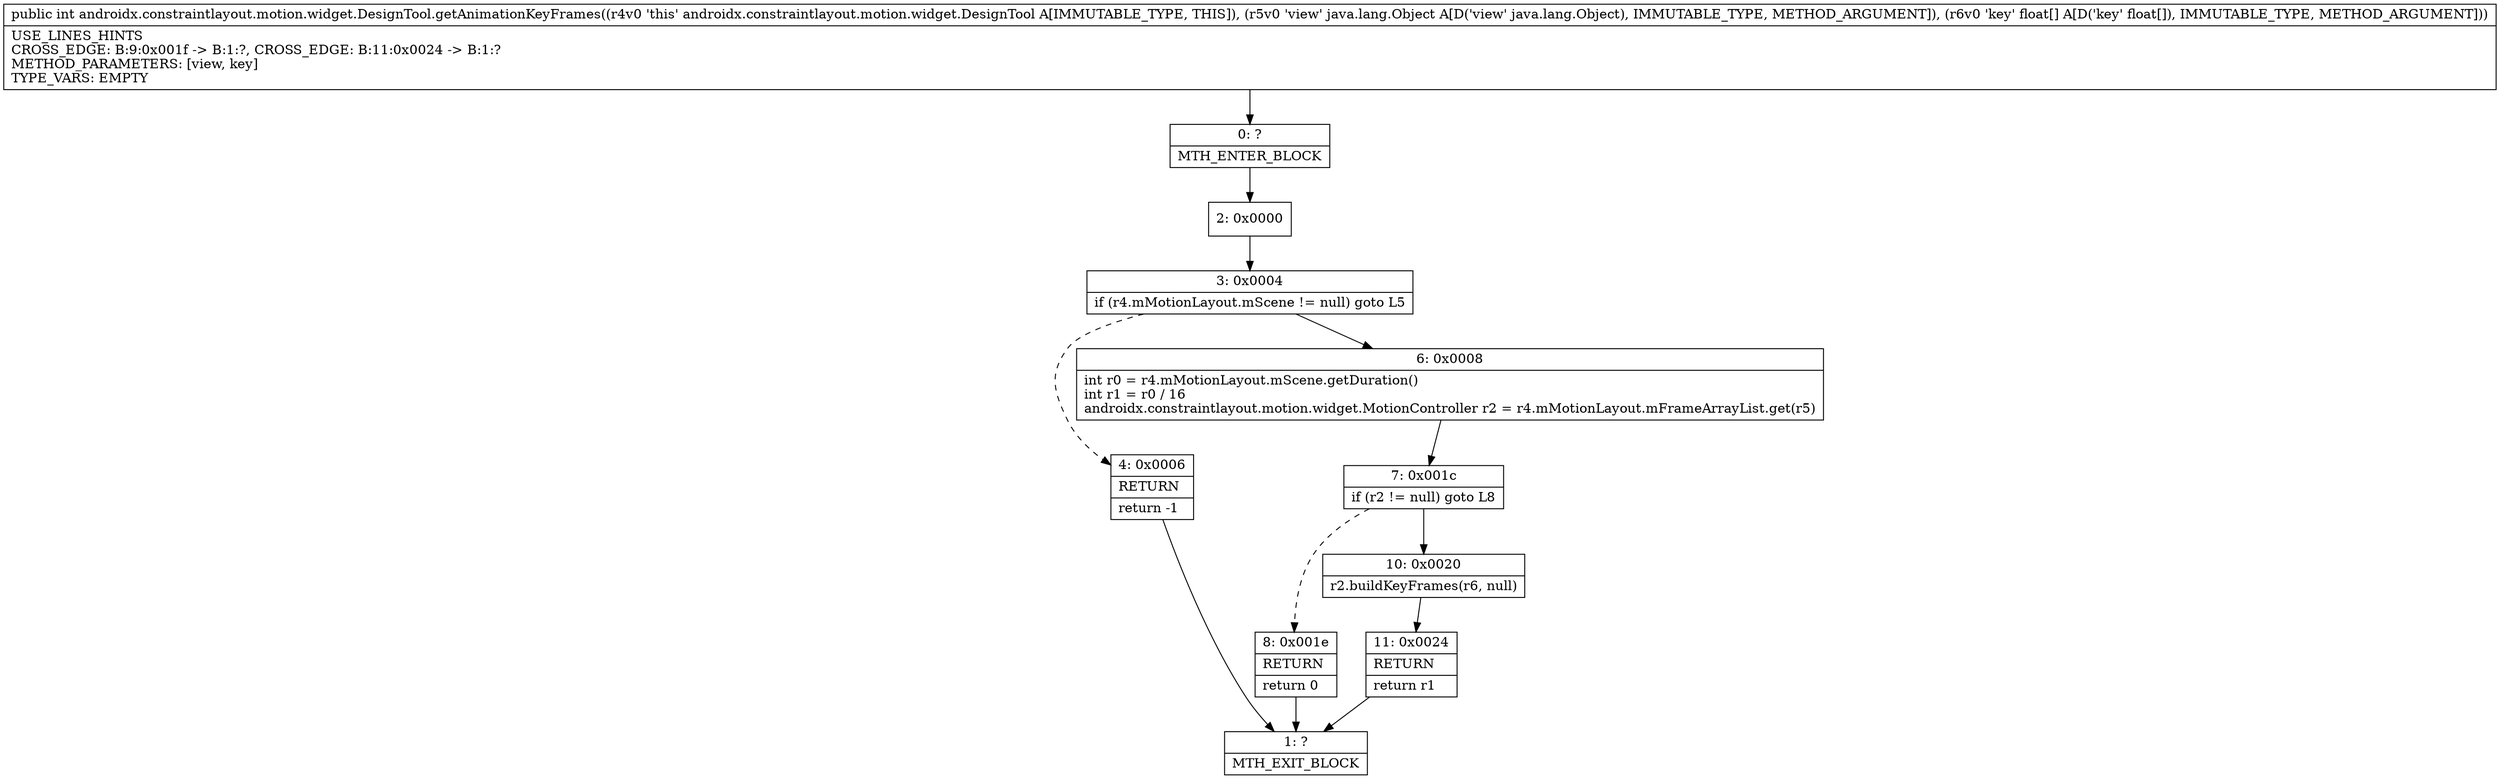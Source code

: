 digraph "CFG forandroidx.constraintlayout.motion.widget.DesignTool.getAnimationKeyFrames(Ljava\/lang\/Object;[F)I" {
Node_0 [shape=record,label="{0\:\ ?|MTH_ENTER_BLOCK\l}"];
Node_2 [shape=record,label="{2\:\ 0x0000}"];
Node_3 [shape=record,label="{3\:\ 0x0004|if (r4.mMotionLayout.mScene != null) goto L5\l}"];
Node_4 [shape=record,label="{4\:\ 0x0006|RETURN\l|return \-1\l}"];
Node_1 [shape=record,label="{1\:\ ?|MTH_EXIT_BLOCK\l}"];
Node_6 [shape=record,label="{6\:\ 0x0008|int r0 = r4.mMotionLayout.mScene.getDuration()\lint r1 = r0 \/ 16\landroidx.constraintlayout.motion.widget.MotionController r2 = r4.mMotionLayout.mFrameArrayList.get(r5)\l}"];
Node_7 [shape=record,label="{7\:\ 0x001c|if (r2 != null) goto L8\l}"];
Node_8 [shape=record,label="{8\:\ 0x001e|RETURN\l|return 0\l}"];
Node_10 [shape=record,label="{10\:\ 0x0020|r2.buildKeyFrames(r6, null)\l}"];
Node_11 [shape=record,label="{11\:\ 0x0024|RETURN\l|return r1\l}"];
MethodNode[shape=record,label="{public int androidx.constraintlayout.motion.widget.DesignTool.getAnimationKeyFrames((r4v0 'this' androidx.constraintlayout.motion.widget.DesignTool A[IMMUTABLE_TYPE, THIS]), (r5v0 'view' java.lang.Object A[D('view' java.lang.Object), IMMUTABLE_TYPE, METHOD_ARGUMENT]), (r6v0 'key' float[] A[D('key' float[]), IMMUTABLE_TYPE, METHOD_ARGUMENT]))  | USE_LINES_HINTS\lCROSS_EDGE: B:9:0x001f \-\> B:1:?, CROSS_EDGE: B:11:0x0024 \-\> B:1:?\lMETHOD_PARAMETERS: [view, key]\lTYPE_VARS: EMPTY\l}"];
MethodNode -> Node_0;Node_0 -> Node_2;
Node_2 -> Node_3;
Node_3 -> Node_4[style=dashed];
Node_3 -> Node_6;
Node_4 -> Node_1;
Node_6 -> Node_7;
Node_7 -> Node_8[style=dashed];
Node_7 -> Node_10;
Node_8 -> Node_1;
Node_10 -> Node_11;
Node_11 -> Node_1;
}

